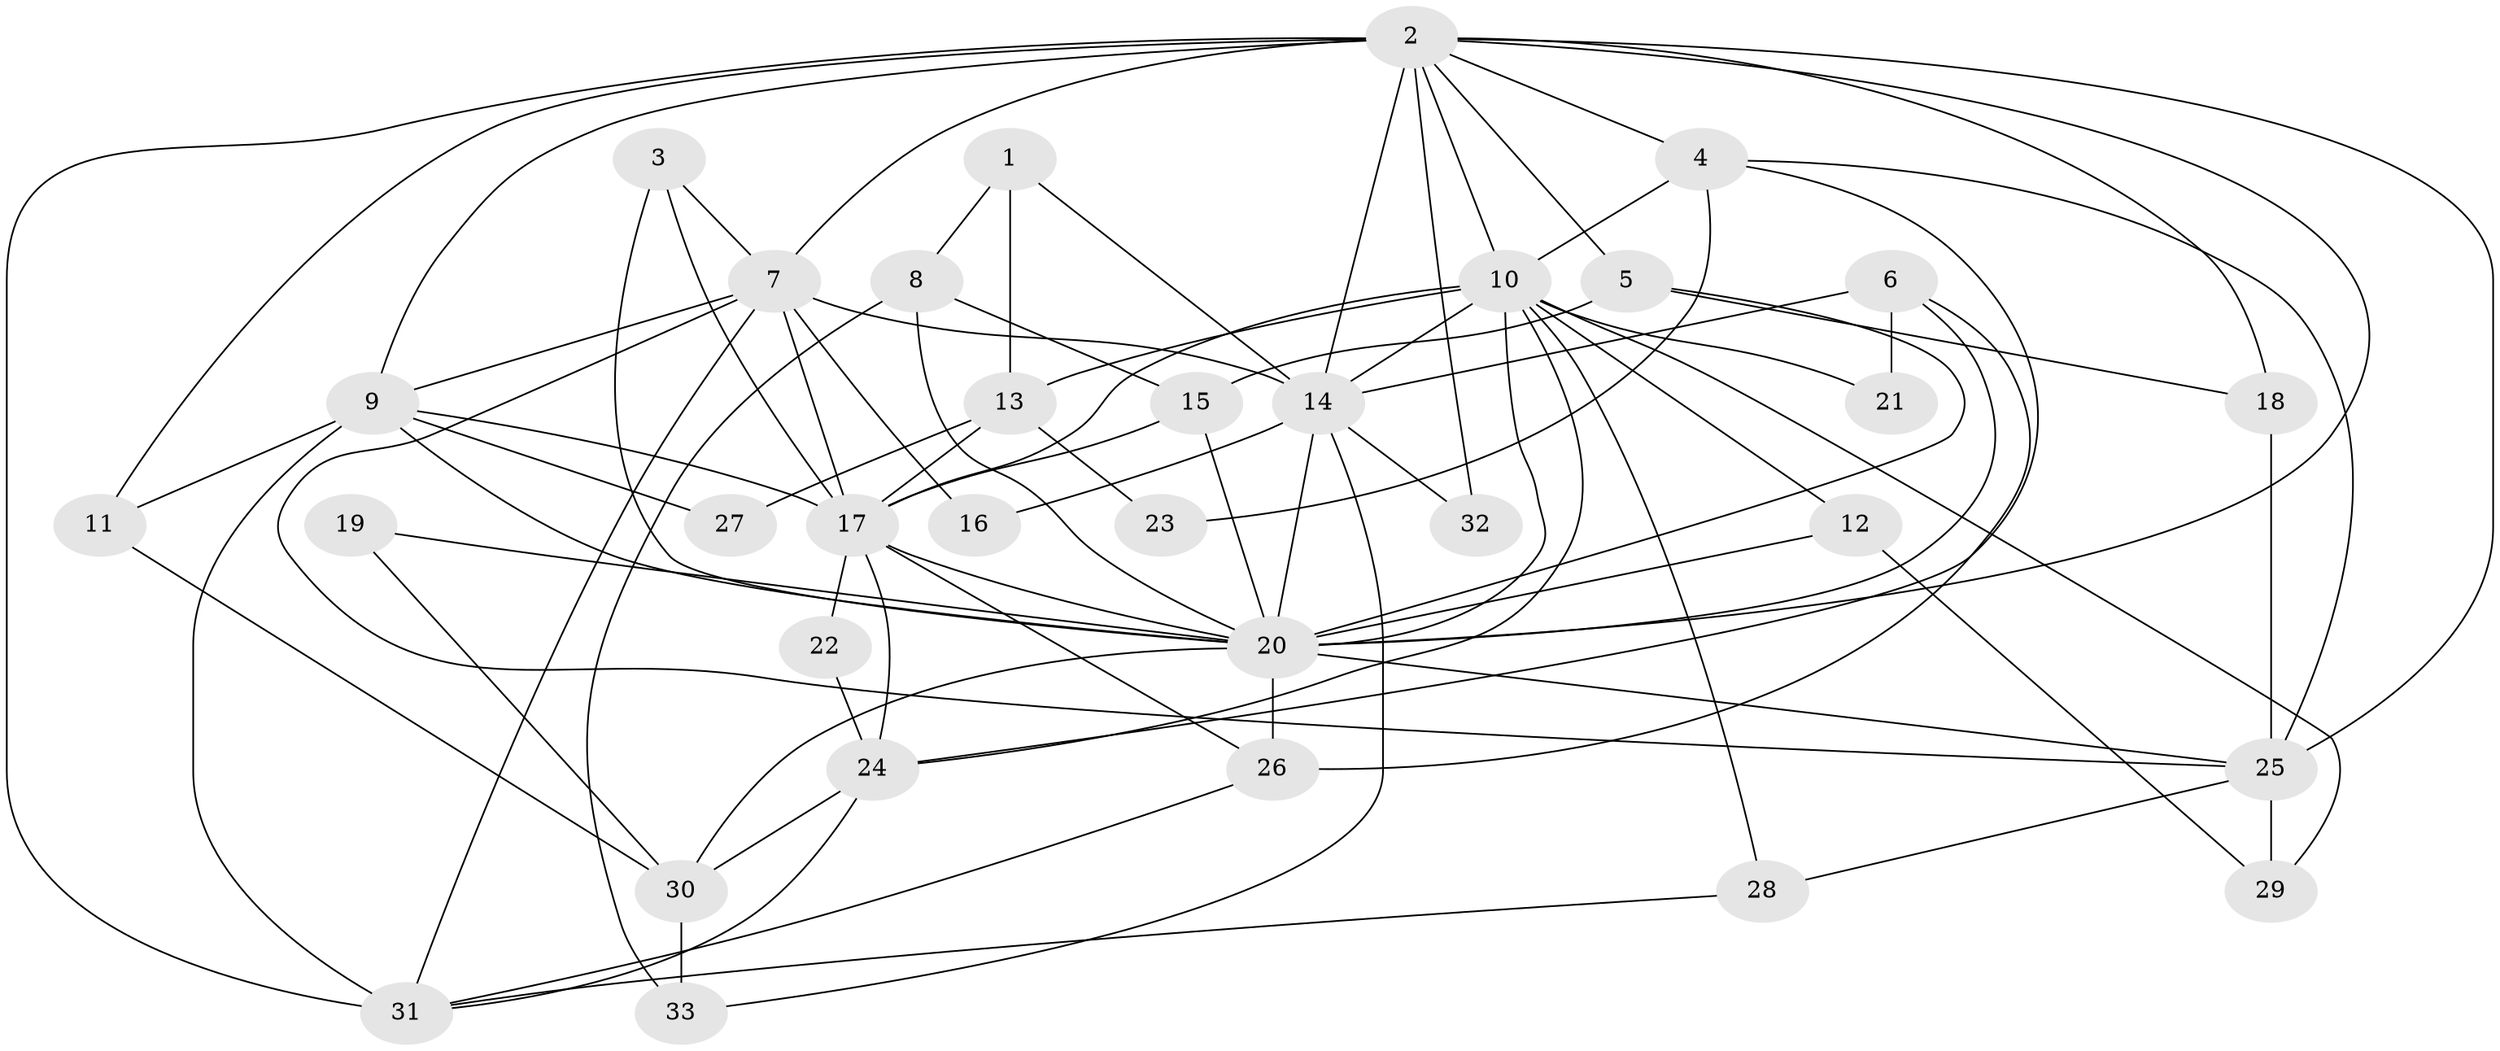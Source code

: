 // original degree distribution, {3: 0.36923076923076925, 5: 0.16923076923076924, 4: 0.2, 9: 0.015384615384615385, 2: 0.1076923076923077, 6: 0.07692307692307693, 7: 0.06153846153846154}
// Generated by graph-tools (version 1.1) at 2025/35/03/09/25 02:35:53]
// undirected, 33 vertices, 82 edges
graph export_dot {
graph [start="1"]
  node [color=gray90,style=filled];
  1;
  2;
  3;
  4;
  5;
  6;
  7;
  8;
  9;
  10;
  11;
  12;
  13;
  14;
  15;
  16;
  17;
  18;
  19;
  20;
  21;
  22;
  23;
  24;
  25;
  26;
  27;
  28;
  29;
  30;
  31;
  32;
  33;
  1 -- 8 [weight=1.0];
  1 -- 13 [weight=1.0];
  1 -- 14 [weight=1.0];
  2 -- 4 [weight=2.0];
  2 -- 5 [weight=1.0];
  2 -- 7 [weight=2.0];
  2 -- 9 [weight=1.0];
  2 -- 10 [weight=1.0];
  2 -- 11 [weight=1.0];
  2 -- 14 [weight=1.0];
  2 -- 18 [weight=1.0];
  2 -- 20 [weight=1.0];
  2 -- 25 [weight=1.0];
  2 -- 31 [weight=2.0];
  2 -- 32 [weight=2.0];
  3 -- 7 [weight=1.0];
  3 -- 17 [weight=1.0];
  3 -- 20 [weight=1.0];
  4 -- 10 [weight=1.0];
  4 -- 23 [weight=1.0];
  4 -- 24 [weight=1.0];
  4 -- 25 [weight=1.0];
  5 -- 15 [weight=1.0];
  5 -- 18 [weight=1.0];
  5 -- 20 [weight=1.0];
  6 -- 14 [weight=2.0];
  6 -- 20 [weight=1.0];
  6 -- 21 [weight=1.0];
  6 -- 26 [weight=1.0];
  7 -- 9 [weight=1.0];
  7 -- 14 [weight=2.0];
  7 -- 16 [weight=1.0];
  7 -- 17 [weight=1.0];
  7 -- 25 [weight=1.0];
  7 -- 31 [weight=1.0];
  8 -- 15 [weight=1.0];
  8 -- 20 [weight=1.0];
  8 -- 33 [weight=1.0];
  9 -- 11 [weight=1.0];
  9 -- 17 [weight=1.0];
  9 -- 20 [weight=1.0];
  9 -- 27 [weight=2.0];
  9 -- 31 [weight=1.0];
  10 -- 12 [weight=1.0];
  10 -- 13 [weight=1.0];
  10 -- 14 [weight=1.0];
  10 -- 17 [weight=1.0];
  10 -- 20 [weight=1.0];
  10 -- 21 [weight=2.0];
  10 -- 24 [weight=1.0];
  10 -- 28 [weight=1.0];
  10 -- 29 [weight=1.0];
  11 -- 30 [weight=1.0];
  12 -- 20 [weight=1.0];
  12 -- 29 [weight=1.0];
  13 -- 17 [weight=1.0];
  13 -- 23 [weight=1.0];
  13 -- 27 [weight=1.0];
  14 -- 16 [weight=1.0];
  14 -- 20 [weight=2.0];
  14 -- 32 [weight=1.0];
  14 -- 33 [weight=1.0];
  15 -- 17 [weight=1.0];
  15 -- 20 [weight=1.0];
  17 -- 20 [weight=1.0];
  17 -- 22 [weight=1.0];
  17 -- 24 [weight=1.0];
  17 -- 26 [weight=1.0];
  18 -- 25 [weight=1.0];
  19 -- 20 [weight=1.0];
  19 -- 30 [weight=1.0];
  20 -- 25 [weight=1.0];
  20 -- 26 [weight=2.0];
  20 -- 30 [weight=1.0];
  22 -- 24 [weight=1.0];
  24 -- 30 [weight=1.0];
  24 -- 31 [weight=1.0];
  25 -- 28 [weight=1.0];
  25 -- 29 [weight=1.0];
  26 -- 31 [weight=1.0];
  28 -- 31 [weight=1.0];
  30 -- 33 [weight=1.0];
}
